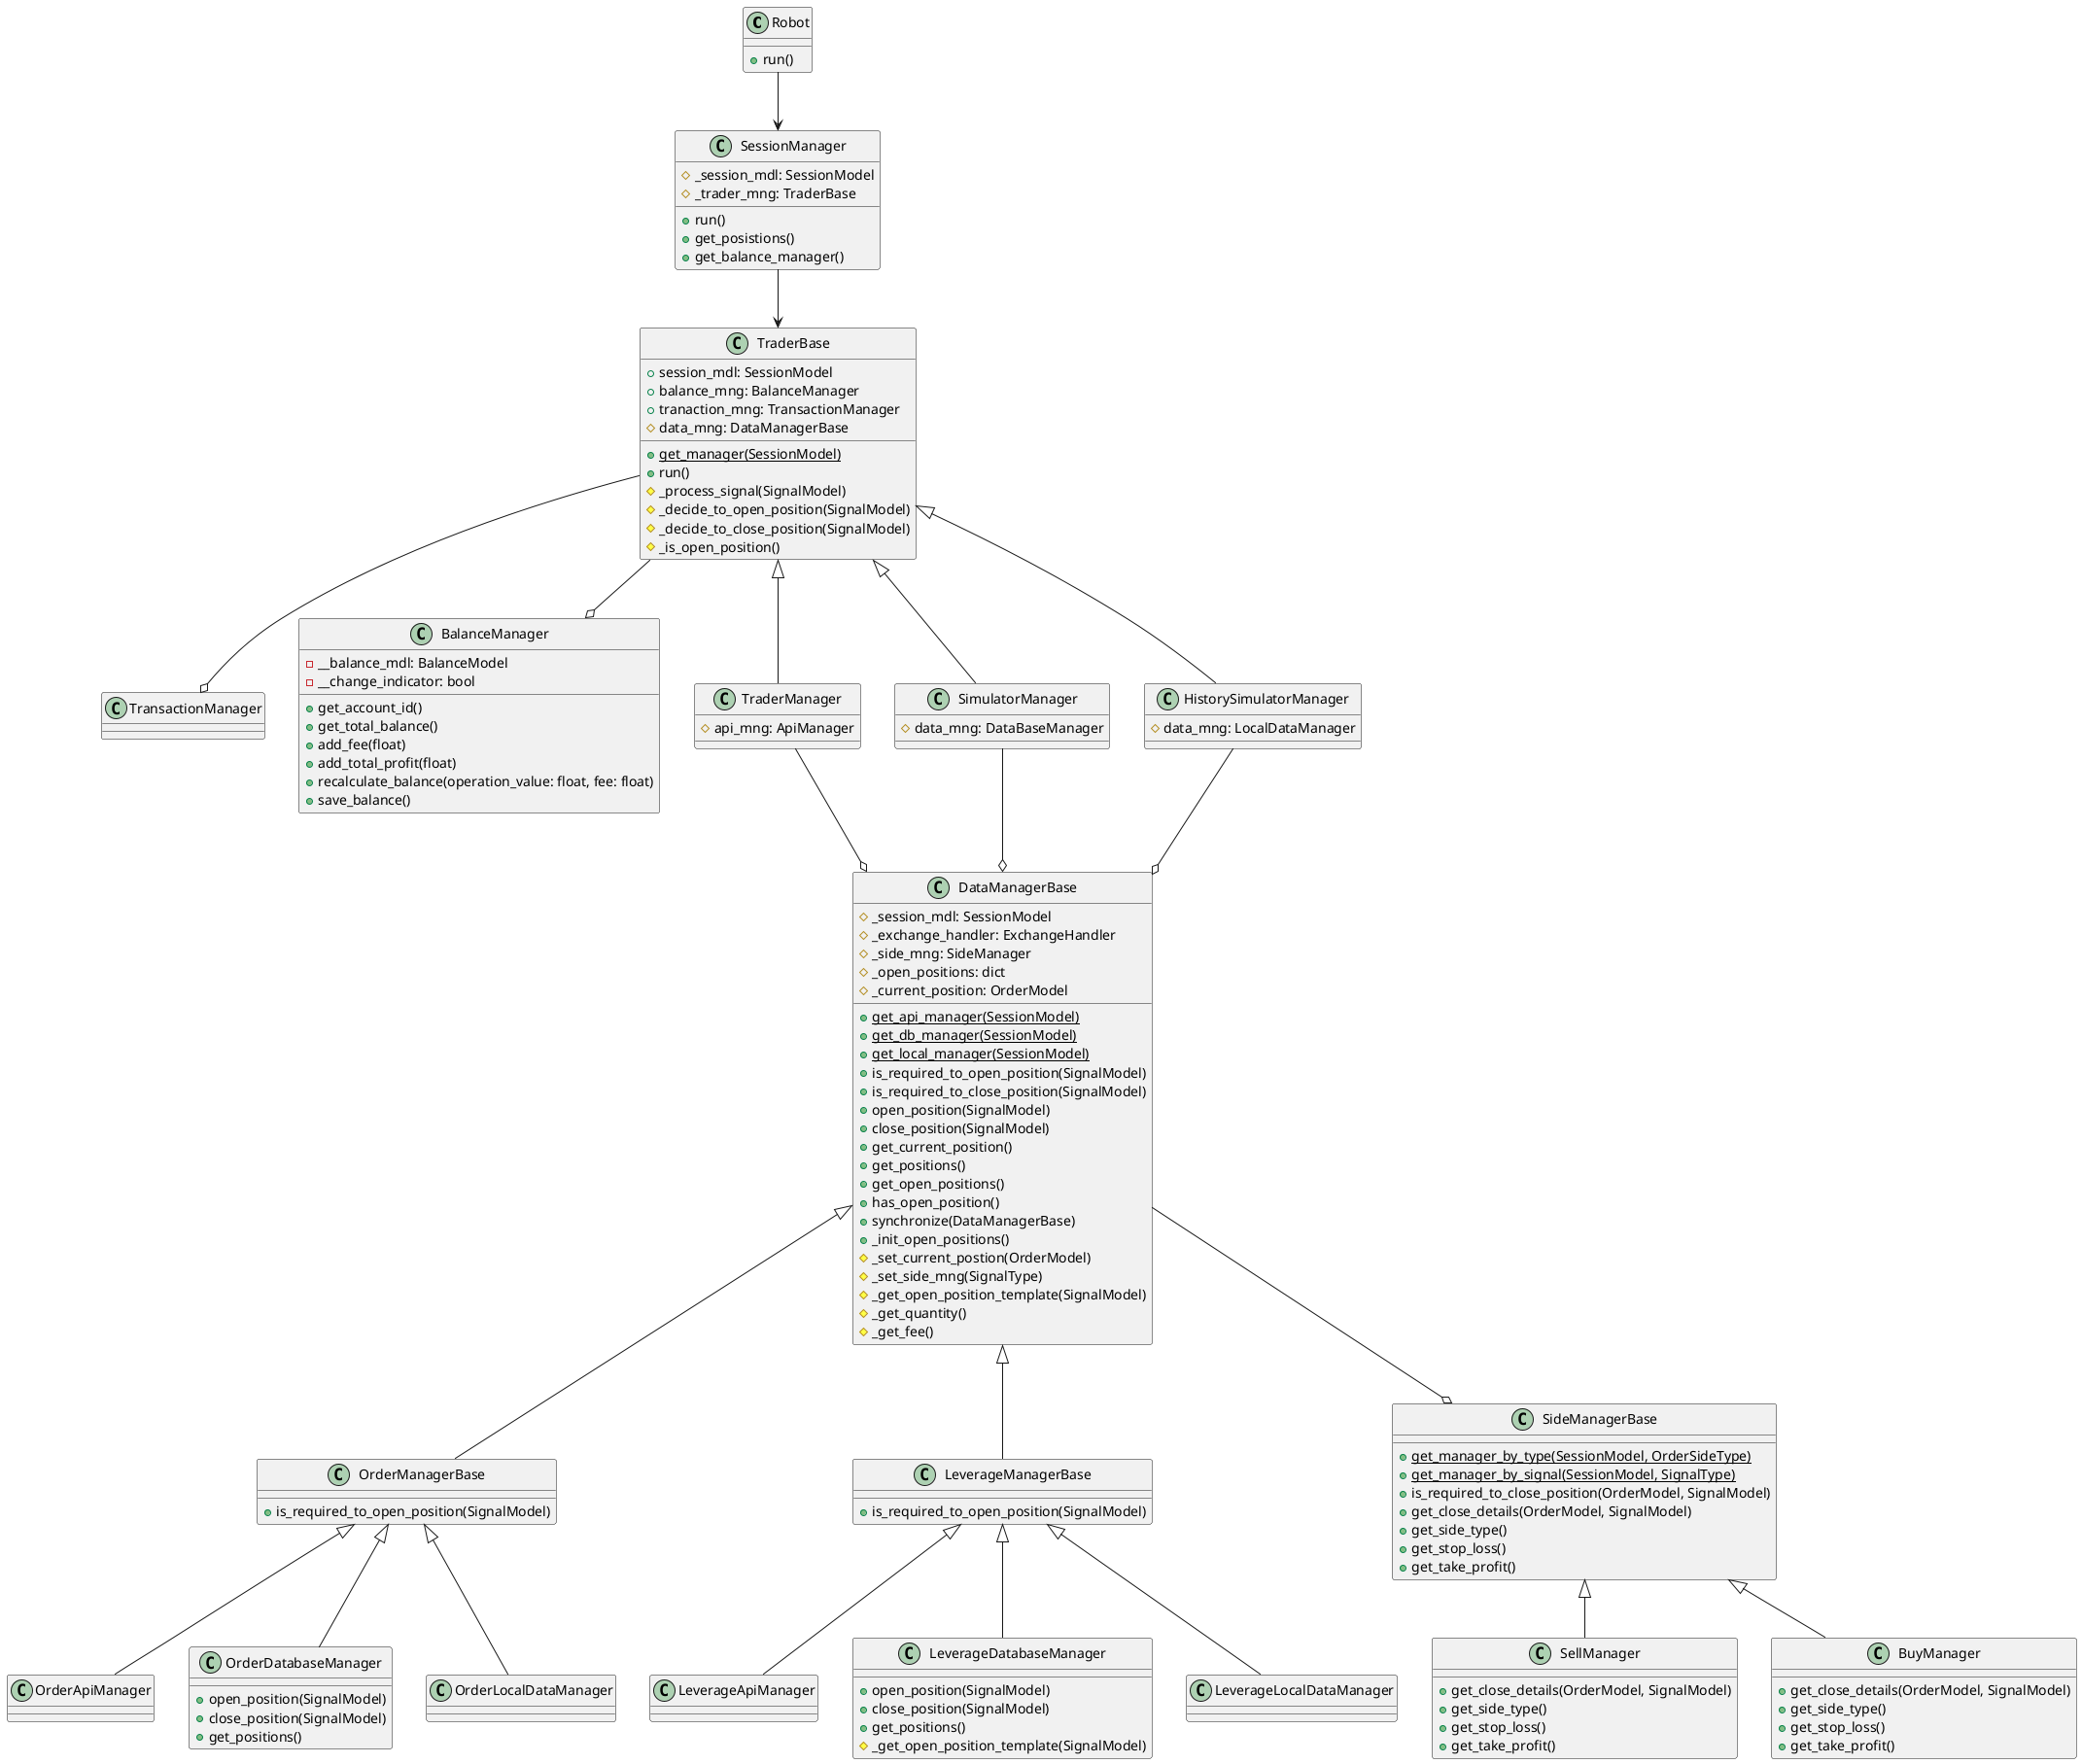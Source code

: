 @startuml Class

' 1. During creation of the session check/schedule a job based on interval
' 2. The application job read active ssesions and procced the next steps for every session:
' 2.1. Read orders from the database
' 2.2. Read orders from exchange API
' 2.3. Get signals based on session config
' 2.4. Make a desicion regarding existing position/create a new position
' 2.4.1. Call API for open/close a position
' 2.4.2. Call DB
' 2.4.2.1. Add transaction
' 2.4.2.2. Update/Create the position
' 2.4.2.3. Update Balance

' The main class for trading - the first endpoint
class Robot {
    +run()
}

class SessionManager {
    #_session_mdl: SessionModel
    #_trader_mng: TraderBase

    +run()
    +get_posistions()
    +get_balance_manager()
}

class TransactionManager

class BalanceManager {
    -__balance_mdl: BalanceModel
    -__change_indicator: bool

    +get_account_id()
    +get_total_balance()
    +add_fee(float)
    +add_total_profit(float)
    +recalculate_balance(operation_value: float, fee: float)
    +save_balance()
}

class TraderBase {
    +session_mdl: SessionModel
    +balance_mng: BalanceManager
    +tranaction_mng: TransactionManager
    #data_mng: DataManagerBase

    +{static} get_manager(SessionModel)
    +run()
    #_process_signal(SignalModel)
    #_decide_to_open_position(SignalModel)
    #_decide_to_close_position(SignalModel)
    #_is_open_position()
}

TraderBase --o BalanceManager
TraderBase --o TransactionManager


class TraderManager extends TraderBase {
    #api_mng: ApiManager
}

class SimulatorManager extends TraderBase {
    #data_mng: DataBaseManager
}

class HistorySimulatorManager extends TraderBase {
    #data_mng: LocalDataManager
}

class DataManagerBase {
    #_session_mdl: SessionModel
    #_exchange_handler: ExchangeHandler
    #_side_mng: SideManager
    #_open_positions: dict
    #_current_position: OrderModel
    +{static} get_api_manager(SessionModel)
    +{static} get_db_manager(SessionModel)
    +{static} get_local_manager(SessionModel)
    +is_required_to_open_position(SignalModel)
    +is_required_to_close_position(SignalModel)
    +open_position(SignalModel)
    +close_position(SignalModel)
    +get_current_position()
    +get_positions()
    +get_open_positions()
    +has_open_position()
    +synchronize(DataManagerBase)
    +_init_open_positions()
    #_set_current_postion(OrderModel)
    #_set_side_mng(SignalType)
    #_get_open_position_template(SignalModel)
    #_get_quantity()
    #_get_fee()
}

class OrderManagerBase extends DataManagerBase {
    +is_required_to_open_position(SignalModel)
}
class LeverageManagerBase extends DataManagerBase {
    +is_required_to_open_position(SignalModel)
}

class OrderApiManager extends OrderManagerBase
class LeverageApiManager extends LeverageManagerBase

class OrderDatabaseManager extends OrderManagerBase {
    +open_position(SignalModel)
    +close_position(SignalModel)
    +get_positions()
}

class LeverageDatabaseManager extends LeverageManagerBase {
    +open_position(SignalModel)
    +close_position(SignalModel)
    +get_positions()
    #_get_open_position_template(SignalModel)
}

class OrderLocalDataManager extends OrderManagerBase
class LeverageLocalDataManager extends LeverageManagerBase

class SideManagerBase {
    +{static} get_manager_by_type(SessionModel, OrderSideType)
    +{static} get_manager_by_signal(SessionModel, SignalType)
    +is_required_to_close_position(OrderModel, SignalModel)
    +get_close_details(OrderModel, SignalModel)
    +get_side_type()
    +get_stop_loss()
    +get_take_profit()
}

class SellManager extends SideManagerBase {
    +get_close_details(OrderModel, SignalModel)
    +get_side_type()
    +get_stop_loss()
    +get_take_profit()
}

class BuyManager extends SideManagerBase {
    +get_close_details(OrderModel, SignalModel)
    +get_side_type()
    +get_stop_loss()
    +get_take_profit()
}

Robot --> SessionManager
SessionManager --> TraderBase
TraderManager --o DataManagerBase
SimulatorManager --o DataManagerBase
HistorySimulatorManager --o DataManagerBase
DataManagerBase --o SideManagerBase

@enduml
